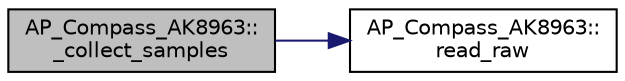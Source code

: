 digraph "AP_Compass_AK8963::_collect_samples"
{
 // INTERACTIVE_SVG=YES
  edge [fontname="Helvetica",fontsize="10",labelfontname="Helvetica",labelfontsize="10"];
  node [fontname="Helvetica",fontsize="10",shape=record];
  rankdir="LR";
  Node1 [label="AP_Compass_AK8963::\l_collect_samples",height=0.2,width=0.4,color="black", fillcolor="grey75", style="filled" fontcolor="black"];
  Node1 -> Node2 [color="midnightblue",fontsize="10",style="solid",fontname="Helvetica"];
  Node2 [label="AP_Compass_AK8963::\lread_raw",height=0.2,width=0.4,color="black", fillcolor="white", style="filled",URL="$classAP__Compass__AK8963.html#a5ac6e35d4f16f9fd08be98cdb71d6c9d"];
}
